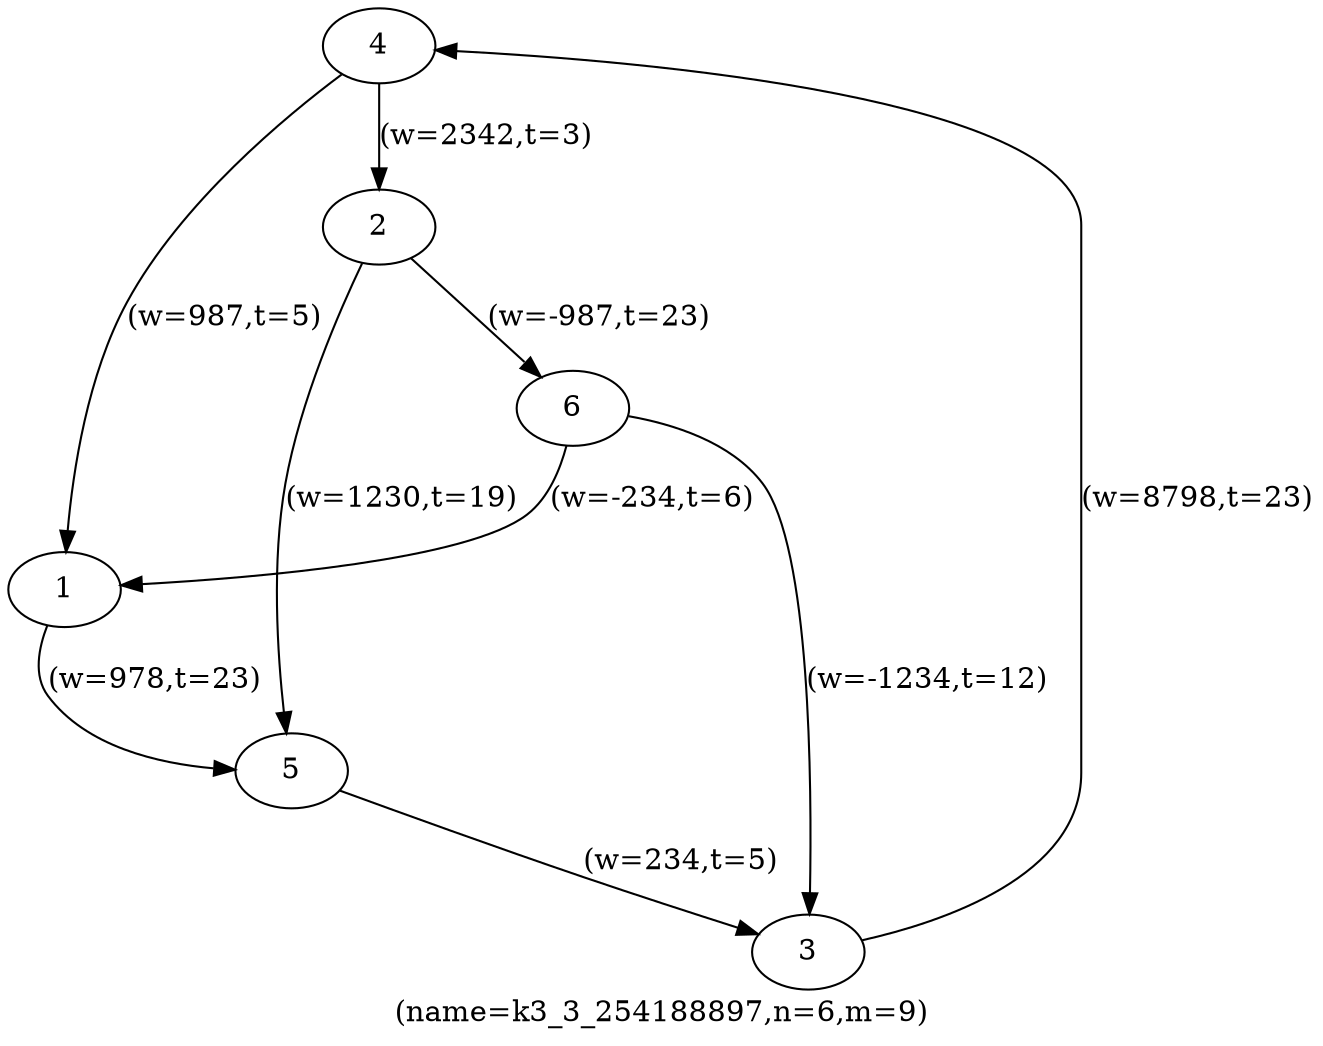 digraph k3_3_254188897 {
label="(name=k3_3_254188897,n=6,m=9)";
	4 -> 1 [label="(w=987,t=5)"];
	1 -> 5 [label="(w=978,t=23)"];
	5 -> 3 [label="(w=234,t=5)"];
	3 -> 4 [label="(w=8798,t=23)"];
	4 -> 2 [label="(w=2342,t=3)"];
	2 -> 5 [label="(w=1230,t=19)"];
	2 -> 6 [label="(w=-987,t=23)"];
	6 -> 3 [label="(w=-1234,t=12)"];
	6 -> 1 [label="(w=-234,t=6)"];
6 [label="6"];
1 [label="1"];
4 [label="4"];
3 [label="3"];
2 [label="2"];
5 [label="5"];
}
